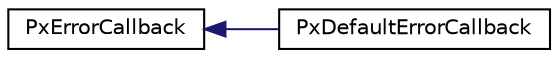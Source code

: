 digraph "Graphical Class Hierarchy"
{
  edge [fontname="Helvetica",fontsize="10",labelfontname="Helvetica",labelfontsize="10"];
  node [fontname="Helvetica",fontsize="10",shape=record];
  rankdir="LR";
  Node0 [label="PxErrorCallback",height=0.2,width=0.4,color="black", fillcolor="white", style="filled",URL="$classPxErrorCallback.html",tooltip="User defined interface class. Used by the library to emit debug information. "];
  Node0 -> Node1 [dir="back",color="midnightblue",fontsize="10",style="solid",fontname="Helvetica"];
  Node1 [label="PxDefaultErrorCallback",height=0.2,width=0.4,color="black", fillcolor="white", style="filled",URL="$classPxDefaultErrorCallback.html",tooltip="default implementation of the error callback "];
}
